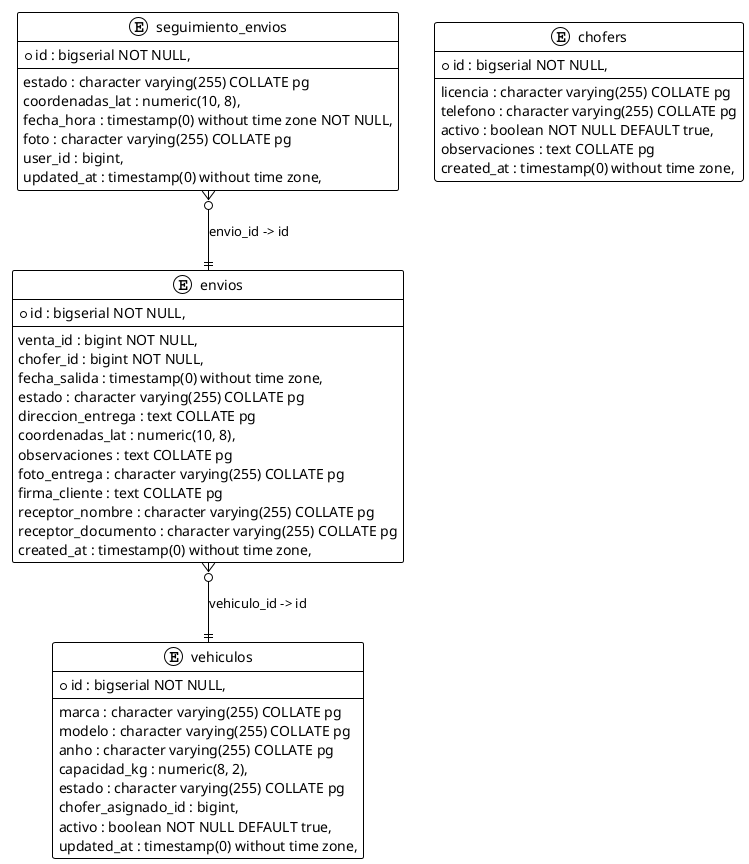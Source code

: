 @startuml
!theme plain

entity vehiculos {
  *id : bigserial NOT NULL,
  --
  marca : character varying(255) COLLATE pg
  modelo : character varying(255) COLLATE pg
  anho : character varying(255) COLLATE pg
  capacidad_kg : numeric(8, 2),
  estado : character varying(255) COLLATE pg
  chofer_asignado_id : bigint,
  activo : boolean NOT NULL DEFAULT true,
  updated_at : timestamp(0) without time zone,
}

entity chofers {
  *id : bigserial NOT NULL,
  --
  licencia : character varying(255) COLLATE pg
  telefono : character varying(255) COLLATE pg
  activo : boolean NOT NULL DEFAULT true,
  observaciones : text COLLATE pg
  created_at : timestamp(0) without time zone,
}

entity envios {
  *id : bigserial NOT NULL,
  --
  venta_id : bigint NOT NULL,
  chofer_id : bigint NOT NULL,
  fecha_salida : timestamp(0) without time zone,
  estado : character varying(255) COLLATE pg
  direccion_entrega : text COLLATE pg
  coordenadas_lat : numeric(10, 8),
  observaciones : text COLLATE pg
  foto_entrega : character varying(255) COLLATE pg
  firma_cliente : text COLLATE pg
  receptor_nombre : character varying(255) COLLATE pg
  receptor_documento : character varying(255) COLLATE pg
  created_at : timestamp(0) without time zone,
}

entity seguimiento_envios {
  *id : bigserial NOT NULL,
  --
  estado : character varying(255) COLLATE pg
  coordenadas_lat : numeric(10, 8),
  fecha_hora : timestamp(0) without time zone NOT NULL,
  foto : character varying(255) COLLATE pg
  user_id : bigint,
  updated_at : timestamp(0) without time zone,
}

envios }o--|| vehiculos : vehiculo_id -> id
seguimiento_envios }o--|| envios : envio_id -> id
@enduml